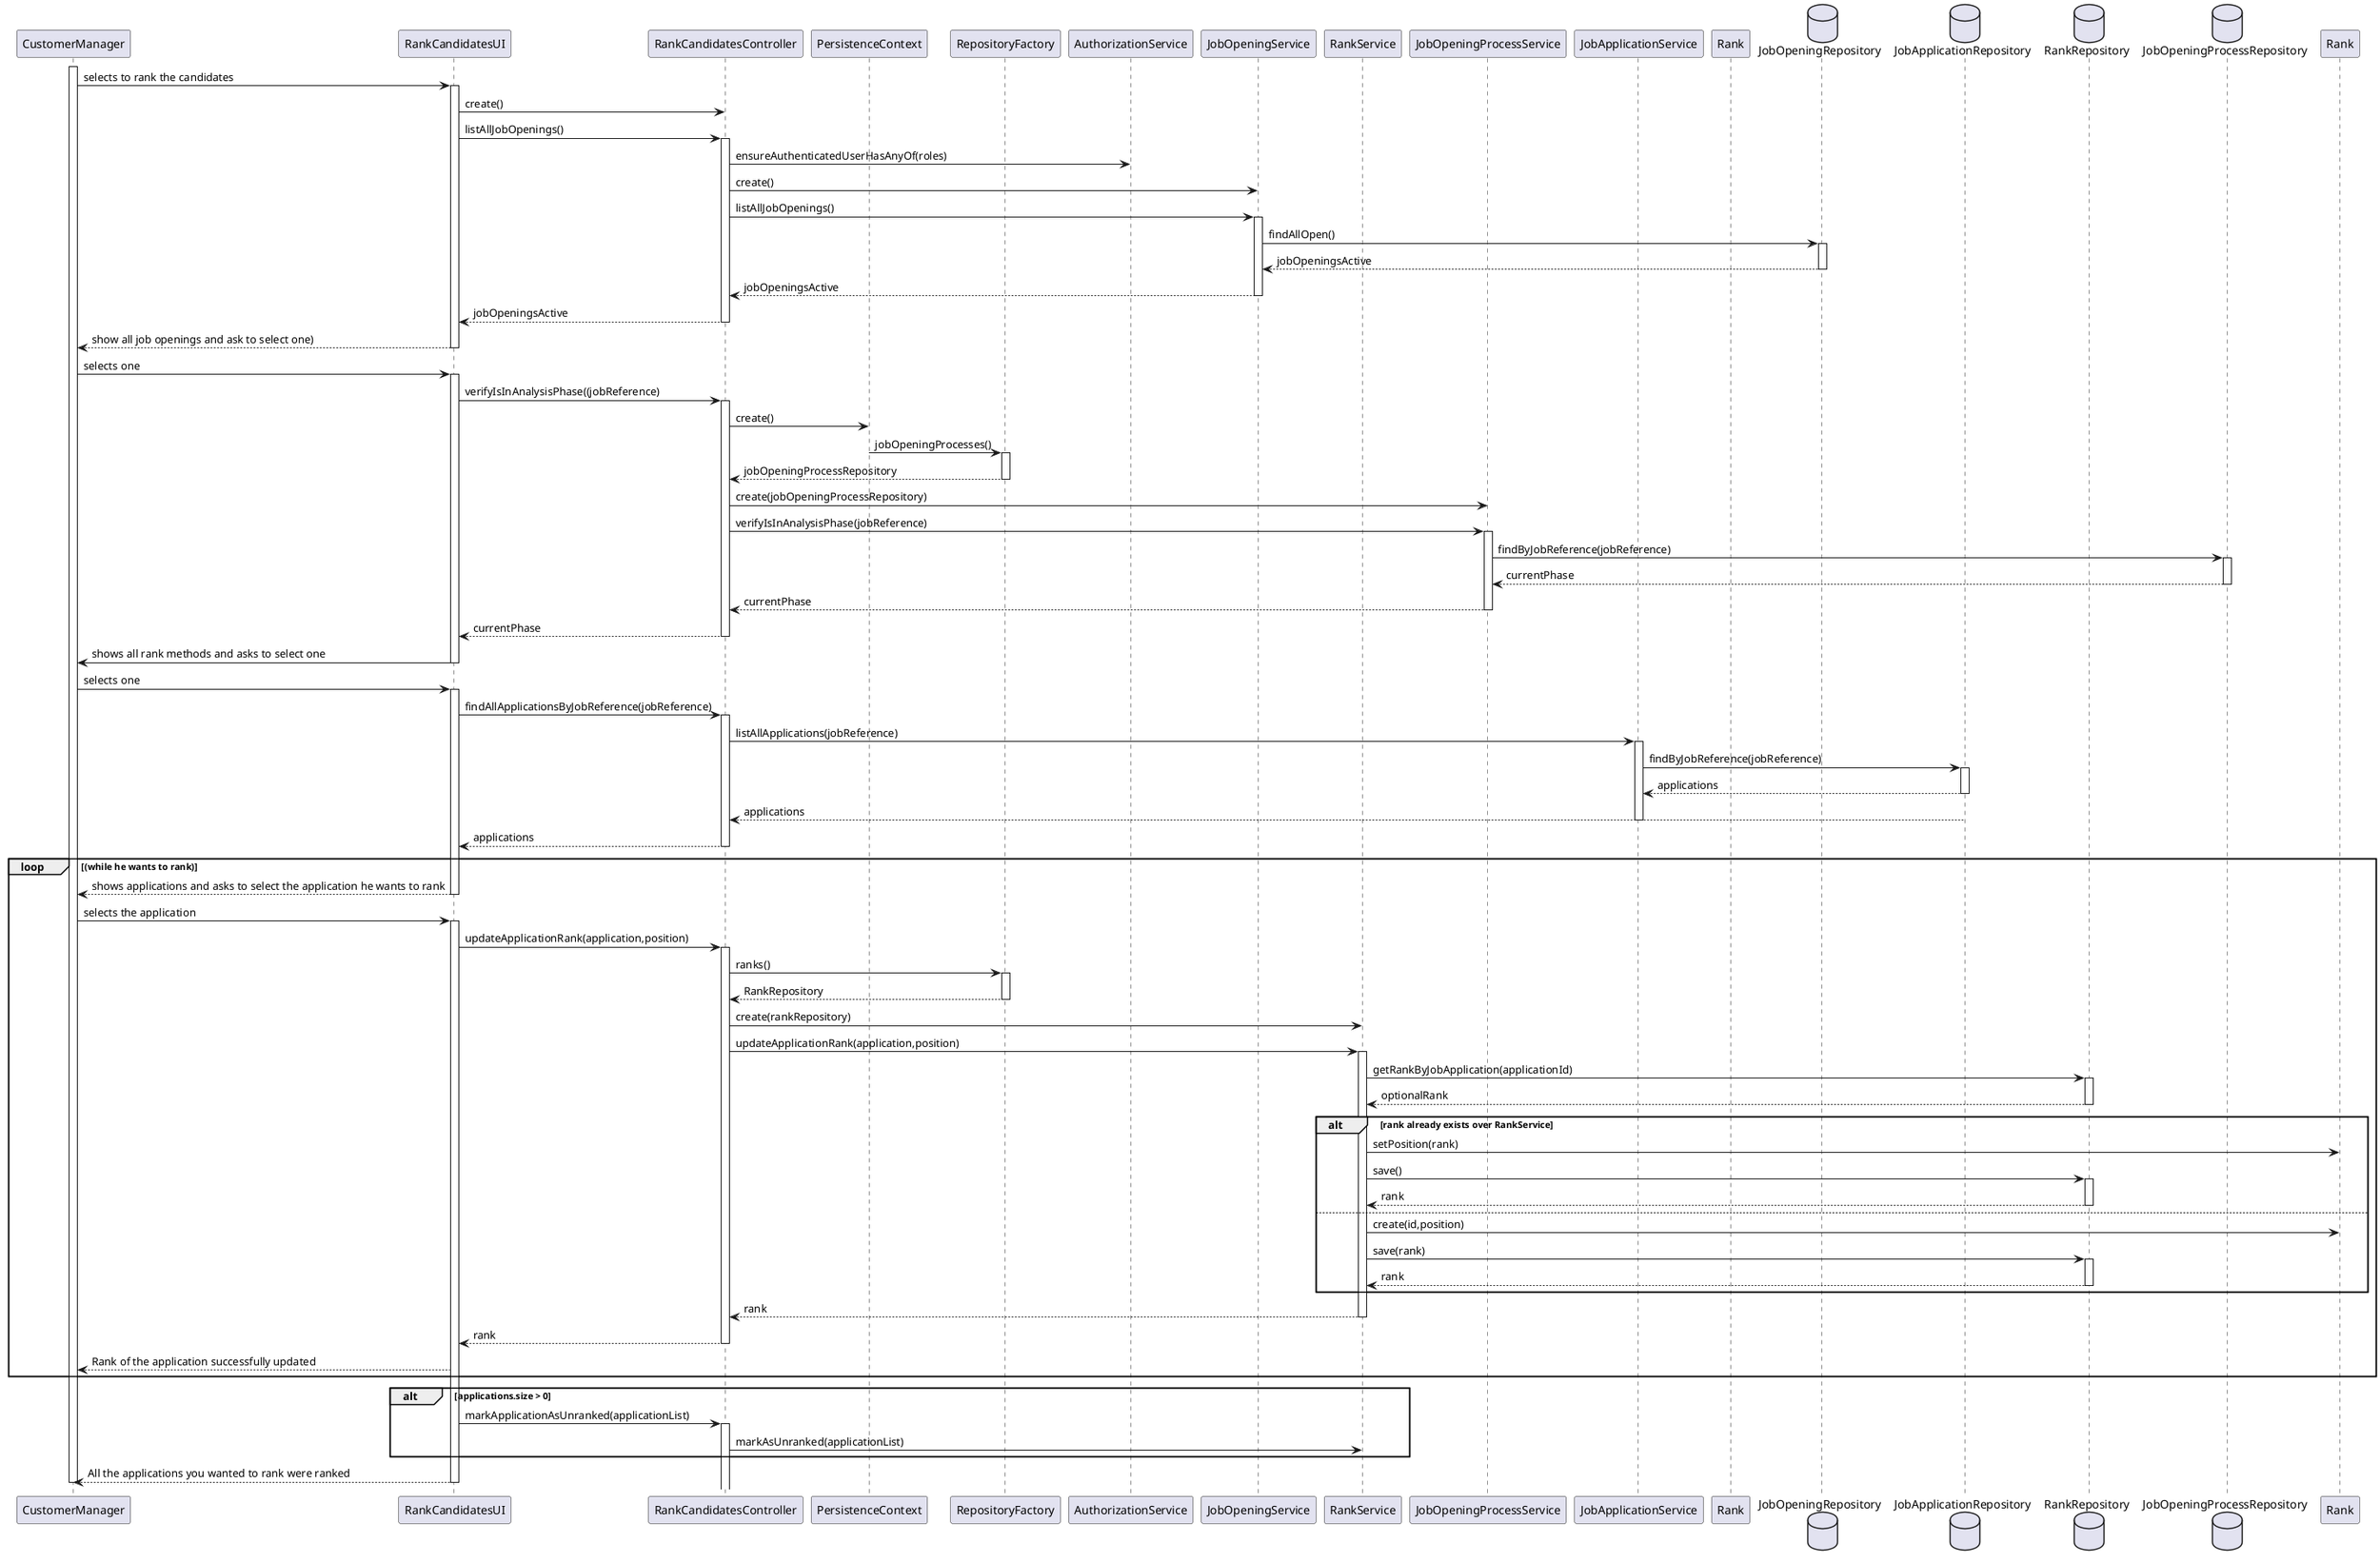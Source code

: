 @startuml
'https://plantuml.com/sequence-diagram

participant CustomerManager as Actor
participant RankCandidatesUI as UI
participant RankCandidatesController as Controller
participant PersistenceContext as Persistence
participant RepositoryFactory as Factory
participant AuthorizationService as AuthzService
participant JobOpeningService as JobOpeningService
participant RankService as RankService
participant JobOpeningProcessService as JobOpeningProcessService
participant JobApplicationService as JobApplicationService
participant Rank as Domain
database JobOpeningRepository as JobOpeningRepository
database JobApplicationRepository as ApplicationRepository
database RankRepository as RankRepository
database JobOpeningProcessRepository as JobOpeningProcessRepository
activate Actor

Actor -> UI : selects to rank the candidates

    activate UI

        UI -> Controller : create()

        UI -> Controller : listAllJobOpenings()


        activate Controller

            Controller -> AuthzService : ensureAuthenticatedUserHasAnyOf(roles)

            Controller -> JobOpeningService : create()

            Controller -> JobOpeningService : listAllJobOpenings()

            activate JobOpeningService

                    JobOpeningService -> JobOpeningRepository : findAllOpen()

                    activate JobOpeningRepository

                    JobOpeningRepository --> JobOpeningService : jobOpeningsActive

                    deactivate JobOpeningRepository

                    JobOpeningService --> Controller : jobOpeningsActive

                    deactivate JobOpeningService

                    Controller --> UI : jobOpeningsActive

                    deactivate Controller

                    UI --> Actor : show all job openings and ask to select one)

                    deactivate UI

                    Actor -> UI : selects one

                    activate UI

                    UI -> Controller : verifyIsInAnalysisPhase((jobReference)

                    activate Controller

                    Controller -> Persistence : create()

                    Persistence -> Factory : jobOpeningProcesses()

                    activate Factory

                    Factory --> Controller : jobOpeningProcessRepository

                    deactivate Factory

                    Controller -> JobOpeningProcessService : create(jobOpeningProcessRepository)

                    Controller -> JobOpeningProcessService : verifyIsInAnalysisPhase(jobReference)

                   activate JobOpeningProcessService

                   JobOpeningProcessService -> JobOpeningProcessRepository : findByJobReference(jobReference)

                   activate JobOpeningProcessRepository

                   JobOpeningProcessRepository --> JobOpeningProcessService : currentPhase

                   deactivate JobOpeningProcessRepository

                    JobOpeningProcessService --> Controller : currentPhase

                    deactivate JobOpeningProcessService

                    Controller --> UI : currentPhase

                   deactivate Controller

                    UI -> Actor : shows all rank methods and asks to select one

                    deactivate UI

                    Actor -> UI : selects one

                    activate UI

                    UI -> Controller : findAllApplicationsByJobReference(jobReference)

                    activate Controller

                        Controller -> JobApplicationService : listAllApplications(jobReference)

                        activate JobApplicationService

                            JobApplicationService -> ApplicationRepository : findByJobReference(jobReference)

                            activate ApplicationRepository

                            ApplicationRepository --> JobApplicationService : applications

                            deactivate ApplicationRepository

                            ApplicationRepository --> Controller : applications

                            deactivate JobApplicationService

                            Controller --> UI : applications

                            deactivate Controller

                            loop (while he wants to rank)

                            UI --> Actor : shows applications and asks to select the application he wants to rank

                            deactivate UI

                            Actor -> UI : selects the application

                            activate UI

                            UI -> Controller : updateApplicationRank(application,position)

                            activate Controller

                            Controller -> Factory : ranks()

                            activate Factory

                            Factory --> Controller : RankRepository

                            deactivate Factory

                            Controller -> RankService : create(rankRepository)

                            Controller -> RankService : updateApplicationRank(application,position)


                            activate RankService

                            RankService -> RankRepository : getRankByJobApplication(applicationId)

                            activate RankRepository

                            RankRepository --> RankService : optionalRank

                            deactivate RankRepository

                            alt rank already exists over RankService


                            RankService -> Rank : setPosition(rank)

                            RankService -> RankRepository : save()

                            activate RankRepository

                            RankRepository --> RankService : rank

                            deactivate RankRepository

                            else

                            RankService -> Rank : create(id,position)

                            RankService -> RankRepository : save(rank)

                            activate RankRepository

                            RankRepository --> RankService : rank

                            deactivate RankRepository

                            end

                            RankService --> Controller : rank

                            deactivate RankService

                            Controller --> UI : rank

                            deactivate Controller

                            UI --> Actor : Rank of the application successfully updated
                            end loop

                            alt applications.size > 0

                            UI -> Controller : markApplicationAsUnranked(applicationList)

                            activate Controller

                            Controller -> RankService : markAsUnranked(applicationList)

                            end alt

                            UI --> Actor : All the applications you wanted to rank were ranked

                            deactivate UI

                            deactivate Actor
@enduml